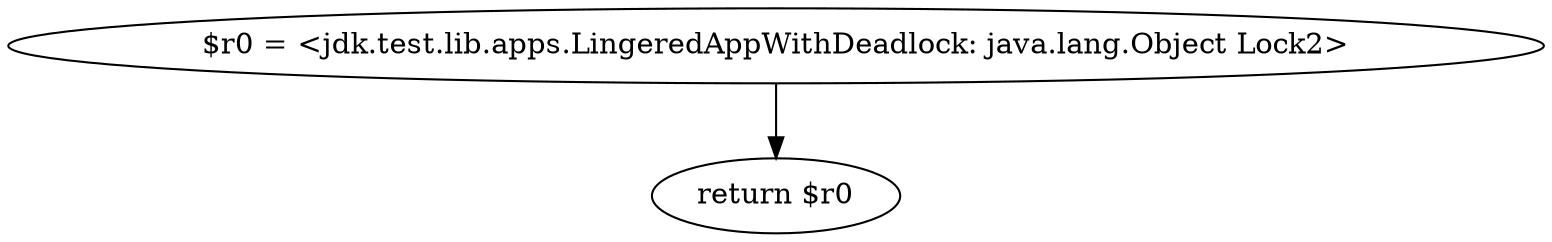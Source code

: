 digraph "unitGraph" {
    "$r0 = <jdk.test.lib.apps.LingeredAppWithDeadlock: java.lang.Object Lock2>"
    "return $r0"
    "$r0 = <jdk.test.lib.apps.LingeredAppWithDeadlock: java.lang.Object Lock2>"->"return $r0";
}
